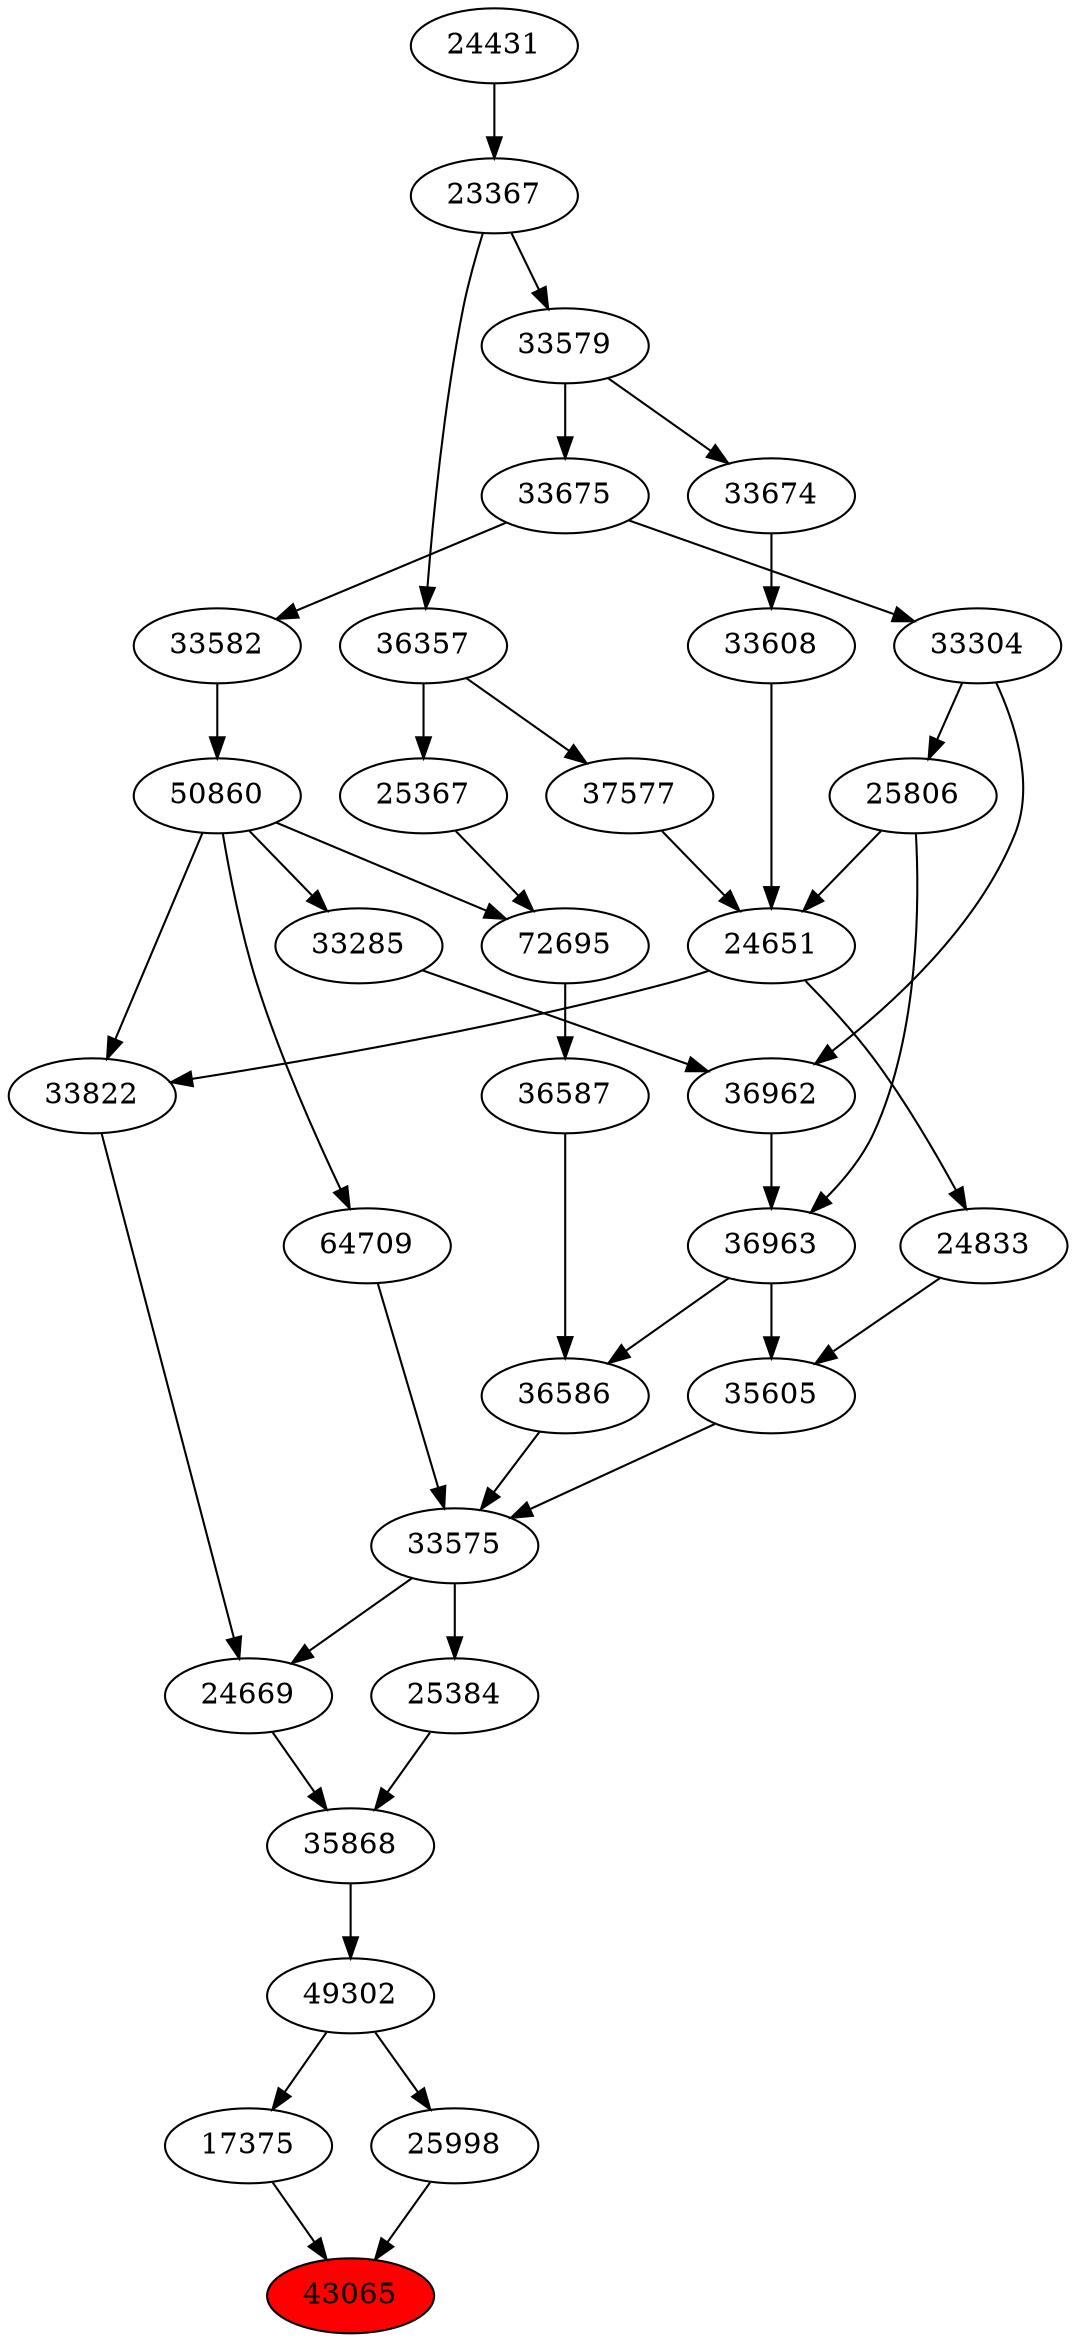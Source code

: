 strict digraph{ 
43065 [label="43065" fillcolor=red style=filled]
17375 -> 43065
25998 -> 43065
17375 [label="17375"]
49302 -> 17375
25998 [label="25998"]
49302 -> 25998
49302 [label="49302"]
35868 -> 49302
35868 [label="35868"]
25384 -> 35868
24669 -> 35868
25384 [label="25384"]
33575 -> 25384
24669 [label="24669"]
33575 -> 24669
33822 -> 24669
33575 [label="33575"]
36586 -> 33575
35605 -> 33575
64709 -> 33575
33822 [label="33822"]
24651 -> 33822
50860 -> 33822
36586 [label="36586"]
36587 -> 36586
36963 -> 36586
35605 [label="35605"]
24833 -> 35605
36963 -> 35605
64709 [label="64709"]
50860 -> 64709
24651 [label="24651"]
25806 -> 24651
33608 -> 24651
37577 -> 24651
50860 [label="50860"]
33582 -> 50860
36587 [label="36587"]
72695 -> 36587
36963 [label="36963"]
36962 -> 36963
25806 -> 36963
24833 [label="24833"]
24651 -> 24833
25806 [label="25806"]
33304 -> 25806
33608 [label="33608"]
33674 -> 33608
37577 [label="37577"]
36357 -> 37577
33582 [label="33582"]
33675 -> 33582
72695 [label="72695"]
50860 -> 72695
25367 -> 72695
36962 [label="36962"]
33285 -> 36962
33304 -> 36962
33304 [label="33304"]
33675 -> 33304
33674 [label="33674"]
33579 -> 33674
36357 [label="36357"]
23367 -> 36357
33675 [label="33675"]
33579 -> 33675
25367 [label="25367"]
36357 -> 25367
33285 [label="33285"]
50860 -> 33285
33579 [label="33579"]
23367 -> 33579
23367 [label="23367"]
24431 -> 23367
24431 [label="24431"]
}